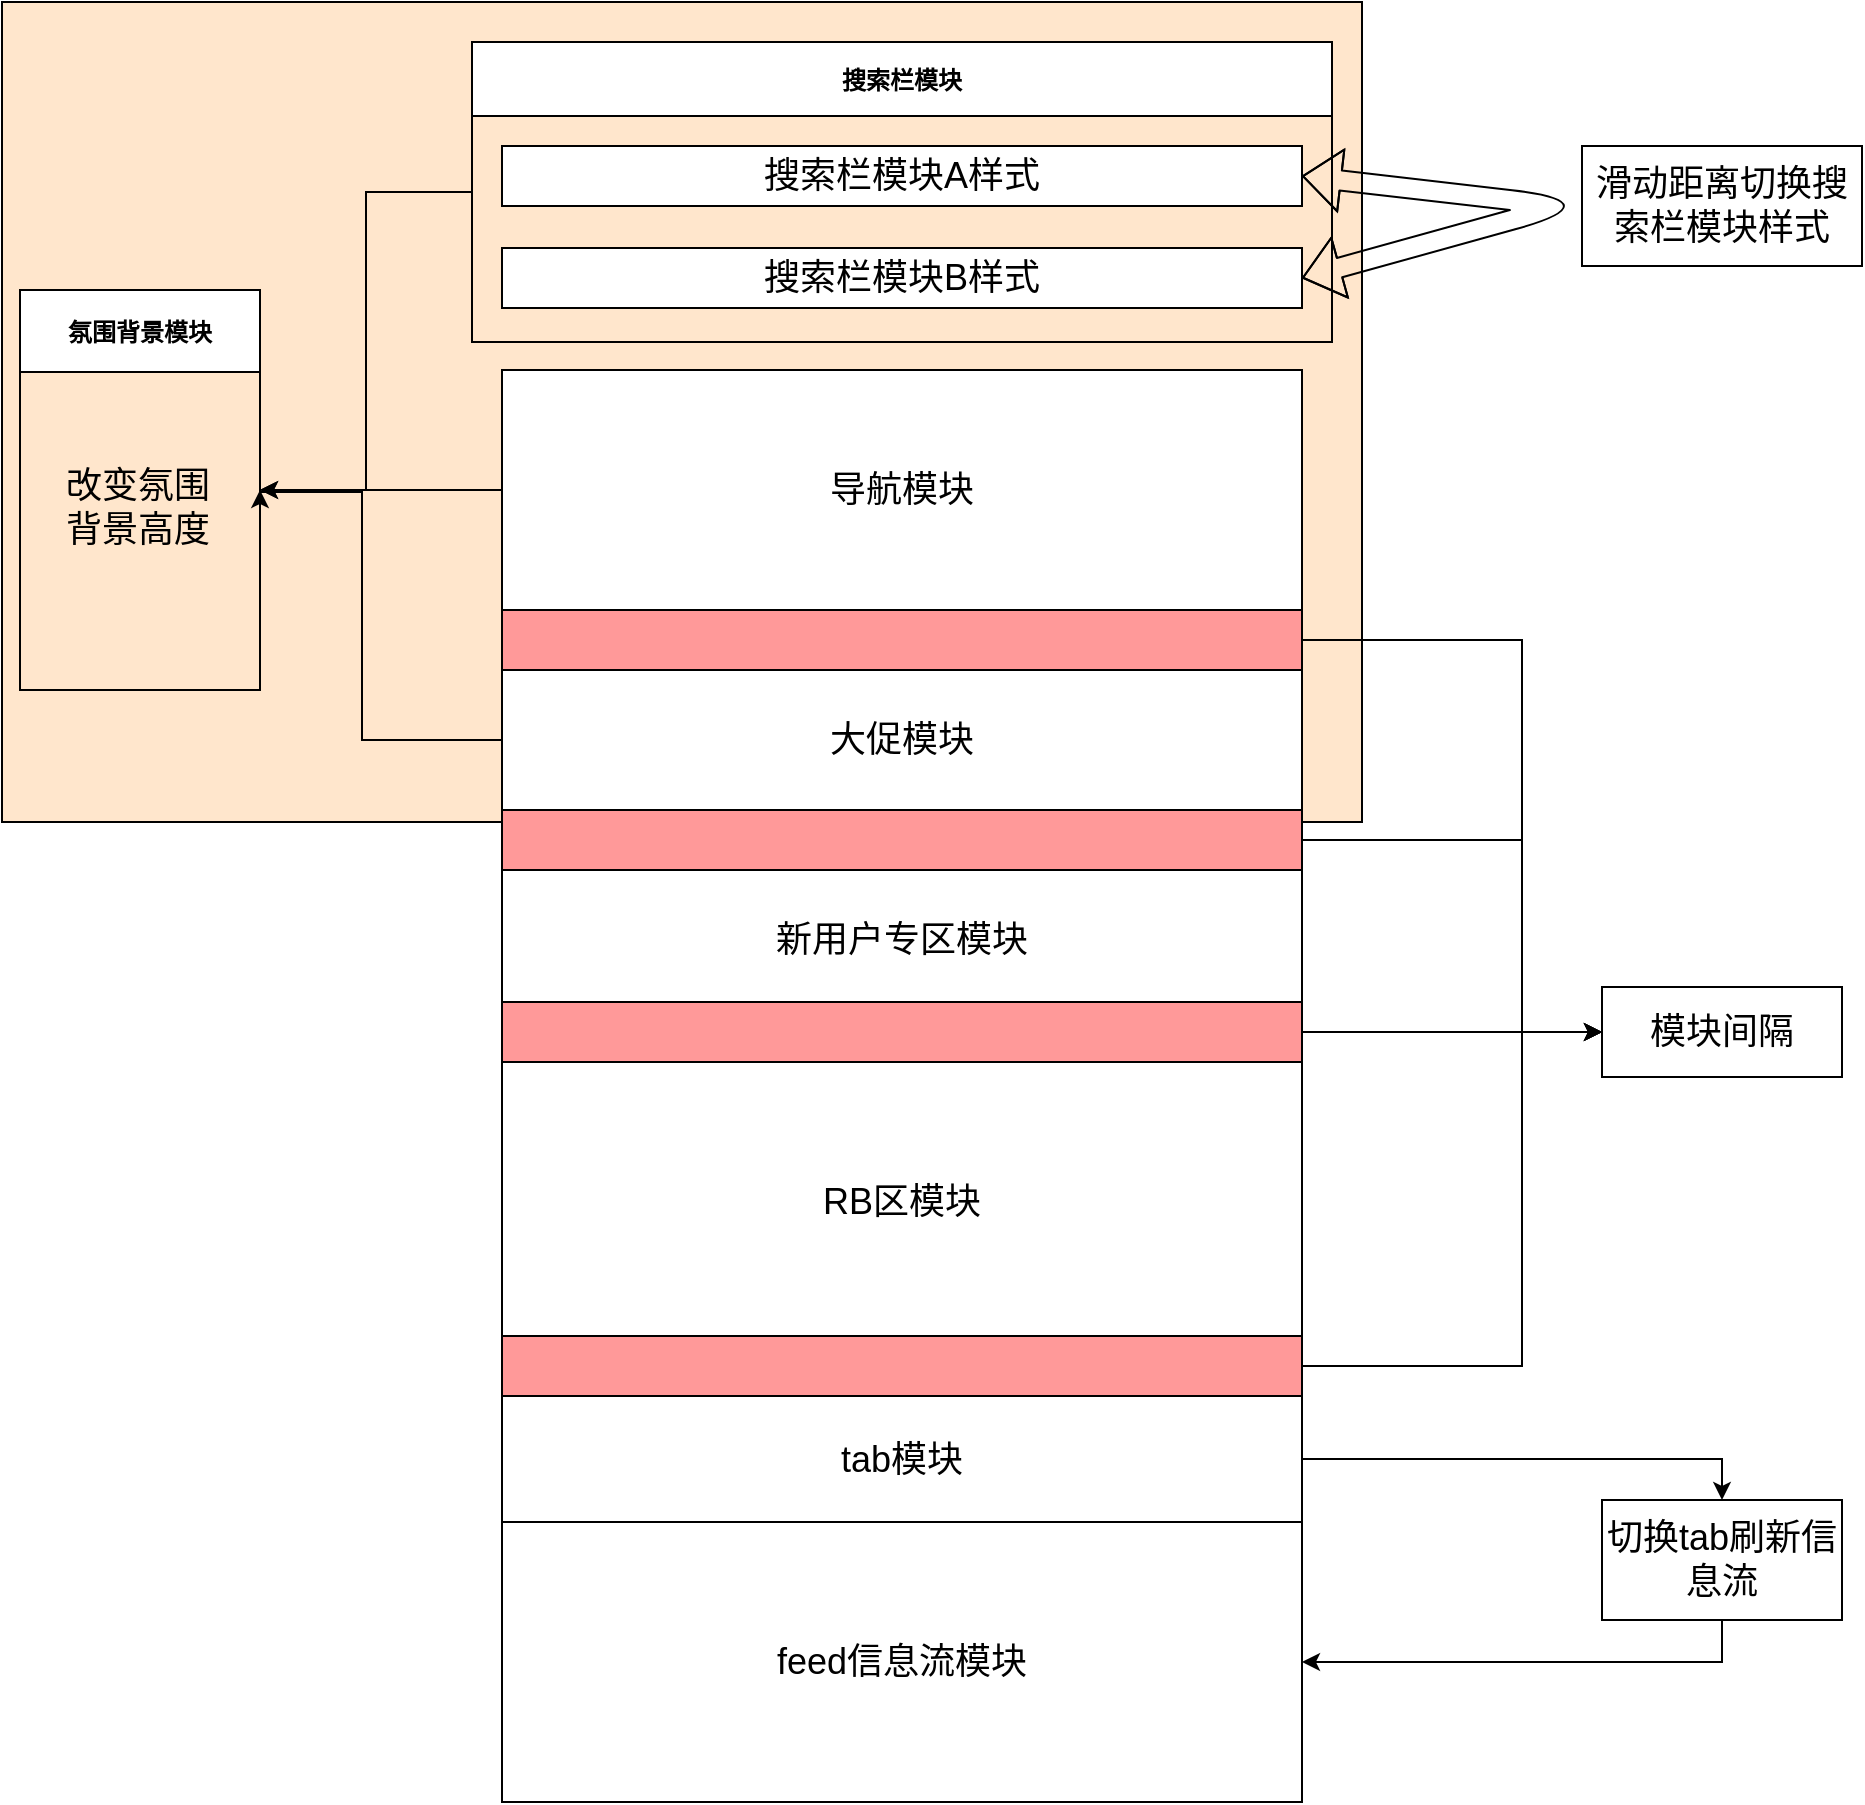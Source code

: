 <mxfile version="10.6.3" type="github"><diagram id="3rHqRCSaVrIuG9YI51jX" name="Page-1"><mxGraphModel dx="4724" dy="650" grid="1" gridSize="10" guides="1" tooltips="1" connect="1" arrows="1" fold="1" page="1" pageScale="1" pageWidth="3300" pageHeight="4681" math="0" shadow="0"><root><mxCell id="0"/><mxCell id="1" parent="0"/><mxCell id="_L0-4-3Z7WrLtxxuP-71-8" value="&lt;div style=&quot;text-align: left&quot;&gt;&lt;br&gt;&lt;/div&gt;" style="rounded=0;whiteSpace=wrap;html=1;fillColor=#FFE6CC;" vertex="1" parent="1"><mxGeometry x="-60" y="70" width="680" height="410" as="geometry"/></mxCell><mxCell id="_L0-4-3Z7WrLtxxuP-71-25" style="edgeStyle=orthogonalEdgeStyle;rounded=0;orthogonalLoop=1;jettySize=auto;html=1;exitX=0;exitY=0.5;exitDx=0;exitDy=0;entryX=1;entryY=0.5;entryDx=0;entryDy=0;" edge="1" parent="1" source="_L0-4-3Z7WrLtxxuP-71-2" target="_L0-4-3Z7WrLtxxuP-71-11"><mxGeometry relative="1" as="geometry"><Array as="points"><mxPoint x="130" y="314"/></Array></mxGeometry></mxCell><mxCell id="_L0-4-3Z7WrLtxxuP-71-2" value="&lt;font style=&quot;font-size: 18px&quot;&gt;导航模块&lt;/font&gt;" style="rounded=0;whiteSpace=wrap;html=1;container=1;" vertex="1" parent="1"><mxGeometry x="190" y="254" width="400" height="120" as="geometry"/></mxCell><mxCell id="_L0-4-3Z7WrLtxxuP-71-3" value="&lt;span style=&quot;font-size: 18px&quot;&gt;RB区模块&lt;/span&gt;" style="rounded=0;whiteSpace=wrap;html=1;container=1;" vertex="1" parent="1"><mxGeometry x="190" y="600" width="400" height="140" as="geometry"/></mxCell><mxCell id="_L0-4-3Z7WrLtxxuP-71-56" style="edgeStyle=orthogonalEdgeStyle;rounded=0;orthogonalLoop=1;jettySize=auto;html=1;exitX=1;exitY=0.5;exitDx=0;exitDy=0;entryX=0.5;entryY=0;entryDx=0;entryDy=0;" edge="1" parent="1" source="_L0-4-3Z7WrLtxxuP-71-4" target="_L0-4-3Z7WrLtxxuP-71-55"><mxGeometry relative="1" as="geometry"/></mxCell><mxCell id="_L0-4-3Z7WrLtxxuP-71-4" value="&lt;span style=&quot;font-size: 18px&quot;&gt;tab模块&lt;/span&gt;" style="rounded=0;whiteSpace=wrap;html=1;container=1;" vertex="1" parent="1"><mxGeometry x="190" y="767" width="400" height="63" as="geometry"/></mxCell><mxCell id="_L0-4-3Z7WrLtxxuP-71-24" style="edgeStyle=orthogonalEdgeStyle;rounded=0;orthogonalLoop=1;jettySize=auto;html=1;exitX=0;exitY=0.5;exitDx=0;exitDy=0;entryX=1;entryY=0.5;entryDx=0;entryDy=0;" edge="1" parent="1" source="_L0-4-3Z7WrLtxxuP-71-5" target="_L0-4-3Z7WrLtxxuP-71-11"><mxGeometry relative="1" as="geometry"><Array as="points"><mxPoint x="120" y="439"/><mxPoint x="120" y="315"/></Array></mxGeometry></mxCell><mxCell id="_L0-4-3Z7WrLtxxuP-71-5" value="&lt;span style=&quot;font-size: 18px&quot;&gt;大促模块&lt;/span&gt;" style="rounded=0;whiteSpace=wrap;html=1;container=1;" vertex="1" parent="1"><mxGeometry x="190" y="404" width="400" height="70" as="geometry"/></mxCell><mxCell id="_L0-4-3Z7WrLtxxuP-71-6" value="&lt;span style=&quot;font-size: 18px&quot;&gt;新用户专区模块&lt;/span&gt;" style="rounded=0;whiteSpace=wrap;html=1;container=1;" vertex="1" parent="1"><mxGeometry x="190" y="504" width="400" height="70" as="geometry"/></mxCell><mxCell id="_L0-4-3Z7WrLtxxuP-71-7" value="&lt;span style=&quot;font-size: 18px&quot;&gt;feed信息流模块&lt;/span&gt;" style="rounded=0;whiteSpace=wrap;html=1;container=1;" vertex="1" parent="1"><mxGeometry x="190" y="830" width="400" height="140" as="geometry"/></mxCell><mxCell id="_L0-4-3Z7WrLtxxuP-71-11" value="氛围背景模块" style="swimlane;fillColor=#FFFFFF;startSize=41;" vertex="1" parent="1"><mxGeometry x="-51" y="214" width="120" height="200" as="geometry"/></mxCell><mxCell id="_L0-4-3Z7WrLtxxuP-71-12" value="&lt;font style=&quot;font-size: 18px&quot;&gt;改变氛围&lt;br&gt;背景高度&lt;/font&gt;" style="text;html=1;resizable=0;points=[];autosize=1;align=left;verticalAlign=top;spacingTop=-4;" vertex="1" parent="1"><mxGeometry x="-30" y="299" width="90" height="30" as="geometry"/></mxCell><mxCell id="_L0-4-3Z7WrLtxxuP-71-40" style="edgeStyle=orthogonalEdgeStyle;rounded=0;orthogonalLoop=1;jettySize=auto;html=1;exitX=0;exitY=0.5;exitDx=0;exitDy=0;entryX=1;entryY=0.5;entryDx=0;entryDy=0;" edge="1" parent="1" source="_L0-4-3Z7WrLtxxuP-71-29" target="_L0-4-3Z7WrLtxxuP-71-11"><mxGeometry relative="1" as="geometry"><Array as="points"><mxPoint x="122" y="165"/><mxPoint x="122" y="314"/></Array></mxGeometry></mxCell><mxCell id="_L0-4-3Z7WrLtxxuP-71-29" value="搜索栏模块" style="swimlane;fillColor=#FFFFFF;startSize=37;" vertex="1" parent="1"><mxGeometry x="175" y="90" width="430" height="150" as="geometry"/></mxCell><mxCell id="_L0-4-3Z7WrLtxxuP-71-28" value="&lt;font style=&quot;font-size: 18px&quot;&gt;搜索栏模块B样式&lt;/font&gt;" style="rounded=0;whiteSpace=wrap;html=1;" vertex="1" parent="_L0-4-3Z7WrLtxxuP-71-29"><mxGeometry x="15" y="103" width="400" height="30" as="geometry"/></mxCell><mxCell id="_L0-4-3Z7WrLtxxuP-71-1" value="&lt;font style=&quot;font-size: 18px&quot;&gt;搜索栏模块A样式&lt;/font&gt;" style="rounded=0;whiteSpace=wrap;html=1;" vertex="1" parent="_L0-4-3Z7WrLtxxuP-71-29"><mxGeometry x="15" y="52" width="400" height="30" as="geometry"/></mxCell><mxCell id="_L0-4-3Z7WrLtxxuP-71-33" value="" style="shape=flexArrow;endArrow=classic;startArrow=classic;html=1;exitX=1;exitY=0.5;exitDx=0;exitDy=0;entryX=1;entryY=0.5;entryDx=0;entryDy=0;" edge="1" parent="_L0-4-3Z7WrLtxxuP-71-29" source="_L0-4-3Z7WrLtxxuP-71-1" target="_L0-4-3Z7WrLtxxuP-71-28"><mxGeometry width="50" height="50" relative="1" as="geometry"><mxPoint x="455" y="52" as="sourcePoint"/><mxPoint x="585" y="182" as="targetPoint"/><Array as="points"><mxPoint x="545" y="82"/></Array></mxGeometry></mxCell><mxCell id="_L0-4-3Z7WrLtxxuP-71-51" style="edgeStyle=orthogonalEdgeStyle;rounded=0;orthogonalLoop=1;jettySize=auto;html=1;exitX=1;exitY=0.5;exitDx=0;exitDy=0;entryX=0;entryY=0.5;entryDx=0;entryDy=0;" edge="1" parent="1" source="_L0-4-3Z7WrLtxxuP-71-36" target="_L0-4-3Z7WrLtxxuP-71-42"><mxGeometry relative="1" as="geometry"/></mxCell><mxCell id="_L0-4-3Z7WrLtxxuP-71-36" value="" style="rounded=0;whiteSpace=wrap;html=1;fillColor=#FF9999;" vertex="1" parent="1"><mxGeometry x="190" y="570" width="400" height="30" as="geometry"/></mxCell><mxCell id="_L0-4-3Z7WrLtxxuP-71-52" style="edgeStyle=orthogonalEdgeStyle;rounded=0;orthogonalLoop=1;jettySize=auto;html=1;exitX=1;exitY=0.5;exitDx=0;exitDy=0;entryX=0;entryY=0.5;entryDx=0;entryDy=0;" edge="1" parent="1" source="_L0-4-3Z7WrLtxxuP-71-38" target="_L0-4-3Z7WrLtxxuP-71-42"><mxGeometry relative="1" as="geometry"><Array as="points"><mxPoint x="700" y="489"/><mxPoint x="700" y="585"/></Array></mxGeometry></mxCell><mxCell id="_L0-4-3Z7WrLtxxuP-71-38" value="" style="rounded=0;whiteSpace=wrap;html=1;fillColor=#FF9999;" vertex="1" parent="1"><mxGeometry x="190" y="474" width="400" height="30" as="geometry"/></mxCell><mxCell id="_L0-4-3Z7WrLtxxuP-71-43" style="edgeStyle=orthogonalEdgeStyle;rounded=0;orthogonalLoop=1;jettySize=auto;html=1;exitX=1;exitY=0.5;exitDx=0;exitDy=0;entryX=0;entryY=0.5;entryDx=0;entryDy=0;" edge="1" parent="1" source="_L0-4-3Z7WrLtxxuP-71-39" target="_L0-4-3Z7WrLtxxuP-71-42"><mxGeometry relative="1" as="geometry"><Array as="points"><mxPoint x="700" y="389"/><mxPoint x="700" y="585"/></Array></mxGeometry></mxCell><mxCell id="_L0-4-3Z7WrLtxxuP-71-39" value="" style="rounded=0;whiteSpace=wrap;html=1;fillColor=#FF9999;" vertex="1" parent="1"><mxGeometry x="190" y="374" width="400" height="30" as="geometry"/></mxCell><mxCell id="_L0-4-3Z7WrLtxxuP-71-53" style="edgeStyle=orthogonalEdgeStyle;rounded=0;orthogonalLoop=1;jettySize=auto;html=1;exitX=1;exitY=0.5;exitDx=0;exitDy=0;entryX=0;entryY=0.5;entryDx=0;entryDy=0;" edge="1" parent="1" source="_L0-4-3Z7WrLtxxuP-71-41" target="_L0-4-3Z7WrLtxxuP-71-42"><mxGeometry relative="1" as="geometry"><Array as="points"><mxPoint x="700" y="752"/><mxPoint x="700" y="585"/></Array></mxGeometry></mxCell><mxCell id="_L0-4-3Z7WrLtxxuP-71-41" value="" style="rounded=0;whiteSpace=wrap;html=1;fillColor=#FF9999;" vertex="1" parent="1"><mxGeometry x="190" y="737" width="400" height="30" as="geometry"/></mxCell><mxCell id="_L0-4-3Z7WrLtxxuP-71-42" value="&lt;font style=&quot;font-size: 18px&quot;&gt;模块间隔&lt;/font&gt;" style="rounded=0;whiteSpace=wrap;html=1;fillColor=#FFFFFF;" vertex="1" parent="1"><mxGeometry x="740" y="562.5" width="120" height="45" as="geometry"/></mxCell><mxCell id="_L0-4-3Z7WrLtxxuP-71-58" style="edgeStyle=orthogonalEdgeStyle;rounded=0;orthogonalLoop=1;jettySize=auto;html=1;exitX=0.5;exitY=1;exitDx=0;exitDy=0;entryX=1;entryY=0.5;entryDx=0;entryDy=0;" edge="1" parent="1" source="_L0-4-3Z7WrLtxxuP-71-55" target="_L0-4-3Z7WrLtxxuP-71-7"><mxGeometry relative="1" as="geometry"/></mxCell><mxCell id="_L0-4-3Z7WrLtxxuP-71-55" value="&lt;span&gt;&lt;font style=&quot;font-size: 18px&quot;&gt;切换tab刷新信息流&lt;/font&gt;&lt;/span&gt;" style="rounded=0;whiteSpace=wrap;html=1;fillColor=#FFFFFF;" vertex="1" parent="1"><mxGeometry x="740" y="819" width="120" height="60" as="geometry"/></mxCell><mxCell id="_L0-4-3Z7WrLtxxuP-71-59" value="&lt;span&gt;&lt;font style=&quot;font-size: 18px&quot;&gt;滑动距离切换搜索栏模块样式&lt;/font&gt;&lt;/span&gt;" style="rounded=0;whiteSpace=wrap;html=1;fillColor=#FFFFFF;" vertex="1" parent="1"><mxGeometry x="730" y="142" width="140" height="60" as="geometry"/></mxCell></root></mxGraphModel></diagram></mxfile>